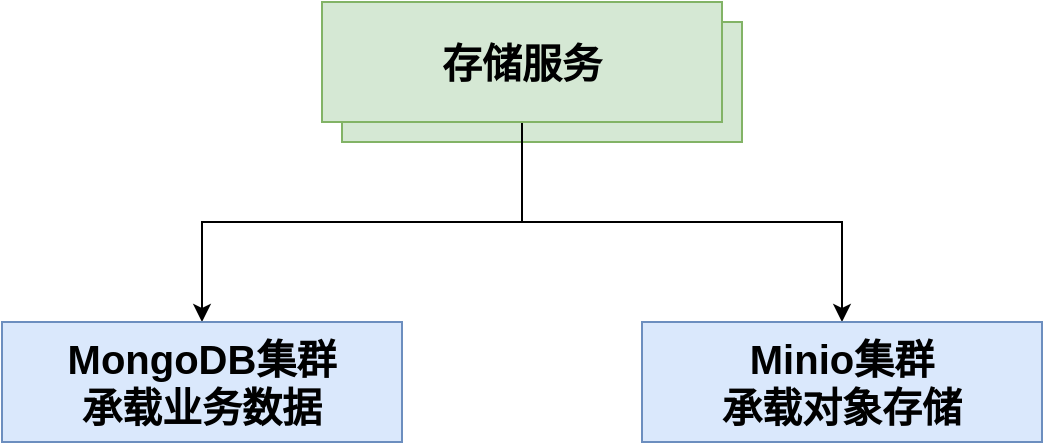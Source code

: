 <mxfile version="11.1.4" type="device"><diagram id="G4bWBQ9KmX_OVODt63YT" name="存储业务示意图"><mxGraphModel dx="1086" dy="808" grid="1" gridSize="10" guides="1" tooltips="1" connect="1" arrows="1" fold="1" page="1" pageScale="1" pageWidth="827" pageHeight="1169" math="0" shadow="0"><root><mxCell id="YS5It0yasbeYNUYXWlUj-0"/><mxCell id="YS5It0yasbeYNUYXWlUj-1" parent="YS5It0yasbeYNUYXWlUj-0"/><mxCell id="FP1hr6KhY_XEvuEaJJSG-5" value="存储服务" style="rounded=0;whiteSpace=wrap;html=1;fontStyle=1;fontSize=20;fillColor=#d5e8d4;strokeColor=#82b366;" vertex="1" parent="YS5It0yasbeYNUYXWlUj-1"><mxGeometry x="250" y="210" width="200" height="60" as="geometry"/></mxCell><mxCell id="FP1hr6KhY_XEvuEaJJSG-3" style="edgeStyle=orthogonalEdgeStyle;rounded=0;orthogonalLoop=1;jettySize=auto;html=1;exitX=0.5;exitY=1;exitDx=0;exitDy=0;entryX=0.5;entryY=0;entryDx=0;entryDy=0;fontSize=20;" edge="1" parent="YS5It0yasbeYNUYXWlUj-1" source="FP1hr6KhY_XEvuEaJJSG-0" target="FP1hr6KhY_XEvuEaJJSG-1"><mxGeometry relative="1" as="geometry"/></mxCell><mxCell id="FP1hr6KhY_XEvuEaJJSG-4" style="edgeStyle=orthogonalEdgeStyle;rounded=0;orthogonalLoop=1;jettySize=auto;html=1;exitX=0.5;exitY=1;exitDx=0;exitDy=0;fontSize=20;" edge="1" parent="YS5It0yasbeYNUYXWlUj-1" source="FP1hr6KhY_XEvuEaJJSG-0" target="FP1hr6KhY_XEvuEaJJSG-2"><mxGeometry relative="1" as="geometry"/></mxCell><mxCell id="FP1hr6KhY_XEvuEaJJSG-0" value="存储服务" style="rounded=0;whiteSpace=wrap;html=1;fontStyle=1;fontSize=20;fillColor=#d5e8d4;strokeColor=#82b366;" vertex="1" parent="YS5It0yasbeYNUYXWlUj-1"><mxGeometry x="240" y="200" width="200" height="60" as="geometry"/></mxCell><mxCell id="FP1hr6KhY_XEvuEaJJSG-1" value="MongoDB集群&lt;br style=&quot;font-size: 20px&quot;&gt;承载业务数据" style="rounded=0;whiteSpace=wrap;html=1;fontStyle=1;fontSize=20;fillColor=#dae8fc;strokeColor=#6c8ebf;" vertex="1" parent="YS5It0yasbeYNUYXWlUj-1"><mxGeometry x="80" y="360" width="200" height="60" as="geometry"/></mxCell><mxCell id="FP1hr6KhY_XEvuEaJJSG-2" value="Minio集群&lt;br style=&quot;font-size: 20px;&quot;&gt;承载对象存储" style="rounded=0;whiteSpace=wrap;html=1;fontStyle=1;fontSize=20;fillColor=#dae8fc;strokeColor=#6c8ebf;" vertex="1" parent="YS5It0yasbeYNUYXWlUj-1"><mxGeometry x="400" y="360" width="200" height="60" as="geometry"/></mxCell></root></mxGraphModel></diagram><diagram id="nyzzNNWqmZ5mI4QEIZFL" name="存储功能图"><mxGraphModel dx="1086" dy="808" grid="1" gridSize="10" guides="1" tooltips="1" connect="1" arrows="1" fold="1" page="1" pageScale="1" pageWidth="827" pageHeight="1169" math="0" shadow="0"><root><mxCell id="1bt5FC6uXTFl_-FDxdfS-0"/><mxCell id="1bt5FC6uXTFl_-FDxdfS-1" parent="1bt5FC6uXTFl_-FDxdfS-0"/><mxCell id="v7ilvxwStK7RIsuD0TLw-2" value="" style="edgeStyle=orthogonalEdgeStyle;rounded=0;orthogonalLoop=1;jettySize=auto;html=1;fontSize=20;" edge="1" parent="1bt5FC6uXTFl_-FDxdfS-1" source="v7ilvxwStK7RIsuD0TLw-0" target="v7ilvxwStK7RIsuD0TLw-1"><mxGeometry relative="1" as="geometry"/></mxCell><mxCell id="v7ilvxwStK7RIsuD0TLw-4" value="" style="edgeStyle=orthogonalEdgeStyle;rounded=0;orthogonalLoop=1;jettySize=auto;html=1;fontSize=20;" edge="1" parent="1bt5FC6uXTFl_-FDxdfS-1" source="v7ilvxwStK7RIsuD0TLw-0" target="v7ilvxwStK7RIsuD0TLw-3"><mxGeometry relative="1" as="geometry"/></mxCell><mxCell id="v7ilvxwStK7RIsuD0TLw-6" value="" style="edgeStyle=orthogonalEdgeStyle;rounded=0;orthogonalLoop=1;jettySize=auto;html=1;fontSize=20;" edge="1" parent="1bt5FC6uXTFl_-FDxdfS-1" source="v7ilvxwStK7RIsuD0TLw-0" target="v7ilvxwStK7RIsuD0TLw-5"><mxGeometry relative="1" as="geometry"/></mxCell><mxCell id="v7ilvxwStK7RIsuD0TLw-8" value="" style="edgeStyle=orthogonalEdgeStyle;rounded=0;orthogonalLoop=1;jettySize=auto;html=1;fontSize=20;" edge="1" parent="1bt5FC6uXTFl_-FDxdfS-1" source="v7ilvxwStK7RIsuD0TLw-0" target="v7ilvxwStK7RIsuD0TLw-7"><mxGeometry relative="1" as="geometry"/></mxCell><mxCell id="v7ilvxwStK7RIsuD0TLw-10" value="" style="edgeStyle=orthogonalEdgeStyle;rounded=0;orthogonalLoop=1;jettySize=auto;html=1;fontSize=20;" edge="1" parent="1bt5FC6uXTFl_-FDxdfS-1" source="v7ilvxwStK7RIsuD0TLw-0" target="v7ilvxwStK7RIsuD0TLw-9"><mxGeometry relative="1" as="geometry"/></mxCell><mxCell id="v7ilvxwStK7RIsuD0TLw-12" value="" style="edgeStyle=orthogonalEdgeStyle;rounded=0;orthogonalLoop=1;jettySize=auto;html=1;fontSize=20;" edge="1" parent="1bt5FC6uXTFl_-FDxdfS-1" source="v7ilvxwStK7RIsuD0TLw-0" target="v7ilvxwStK7RIsuD0TLw-11"><mxGeometry relative="1" as="geometry"/></mxCell><mxCell id="v7ilvxwStK7RIsuD0TLw-0" value="存储服务" style="rounded=0;whiteSpace=wrap;html=1;fontStyle=1;fontSize=20;" vertex="1" parent="1bt5FC6uXTFl_-FDxdfS-1"><mxGeometry x="280" y="120" width="200" height="60" as="geometry"/></mxCell><mxCell id="v7ilvxwStK7RIsuD0TLw-11" value="数据归档" style="rounded=0;whiteSpace=wrap;html=1;fontStyle=1;fontSize=20;direction=south;" vertex="1" parent="1bt5FC6uXTFl_-FDxdfS-1"><mxGeometry x="640" y="240" width="60" height="200" as="geometry"/></mxCell><mxCell id="v7ilvxwStK7RIsuD0TLw-9" value="文件转换" style="rounded=0;whiteSpace=wrap;html=1;fontStyle=1;fontSize=20;direction=south;" vertex="1" parent="1bt5FC6uXTFl_-FDxdfS-1"><mxGeometry x="400" y="240" width="60" height="200" as="geometry"/></mxCell><mxCell id="v7ilvxwStK7RIsuD0TLw-7" value="文件下载" style="rounded=0;whiteSpace=wrap;html=1;fontStyle=1;fontSize=20;direction=south;" vertex="1" parent="1bt5FC6uXTFl_-FDxdfS-1"><mxGeometry x="280" y="240" width="60" height="200" as="geometry"/></mxCell><mxCell id="v7ilvxwStK7RIsuD0TLw-5" value="文件访问控制" style="rounded=0;whiteSpace=wrap;html=1;fontStyle=1;fontSize=20;direction=south;" vertex="1" parent="1bt5FC6uXTFl_-FDxdfS-1"><mxGeometry x="160" y="240" width="60" height="200" as="geometry"/></mxCell><mxCell id="v7ilvxwStK7RIsuD0TLw-3" value="文件上传" style="rounded=0;whiteSpace=wrap;html=1;fontStyle=1;fontSize=20;direction=south;" vertex="1" parent="1bt5FC6uXTFl_-FDxdfS-1"><mxGeometry x="40" y="240" width="60" height="200" as="geometry"/></mxCell><mxCell id="v7ilvxwStK7RIsuD0TLw-1" value="应用授权管理" style="rounded=0;whiteSpace=wrap;html=1;fontStyle=1;fontSize=20;direction=south;" vertex="1" parent="1bt5FC6uXTFl_-FDxdfS-1"><mxGeometry x="520" y="240" width="60" height="200" as="geometry"/></mxCell></root></mxGraphModel></diagram><diagram id="iNOElur3aFZscn5vyw_o" name="业务流程图"><mxGraphModel dx="1086" dy="808" grid="1" gridSize="10" guides="1" tooltips="1" connect="1" arrows="1" fold="1" page="1" pageScale="1" pageWidth="827" pageHeight="1169" math="0" shadow="0"><root><mxCell id="tLYjw_-631BmuIPJWyob-0"/><mxCell id="tLYjw_-631BmuIPJWyob-1" parent="tLYjw_-631BmuIPJWyob-0"/><mxCell id="Xz78VgAxIU0gLpf6Q1Fv-2" value="" style="edgeStyle=orthogonalEdgeStyle;rounded=0;orthogonalLoop=1;jettySize=auto;html=1;fontSize=20;" edge="1" parent="tLYjw_-631BmuIPJWyob-1" source="Xz78VgAxIU0gLpf6Q1Fv-0" target="Xz78VgAxIU0gLpf6Q1Fv-1"><mxGeometry relative="1" as="geometry"/></mxCell><mxCell id="Xz78VgAxIU0gLpf6Q1Fv-0" value="调用者&lt;br&gt;按照协议上传文件" style="rounded=0;whiteSpace=wrap;html=1;fontSize=20;fontStyle=1" vertex="1" parent="tLYjw_-631BmuIPJWyob-1"><mxGeometry x="280" y="120" width="200" height="60" as="geometry"/></mxCell><mxCell id="Xz78VgAxIU0gLpf6Q1Fv-4" value="" style="edgeStyle=orthogonalEdgeStyle;rounded=0;orthogonalLoop=1;jettySize=auto;html=1;fontSize=20;" edge="1" parent="tLYjw_-631BmuIPJWyob-1" source="Xz78VgAxIU0gLpf6Q1Fv-1" target="Xz78VgAxIU0gLpf6Q1Fv-3"><mxGeometry relative="1" as="geometry"/></mxCell><mxCell id="Xz78VgAxIU0gLpf6Q1Fv-1" value="存储至对象存储服务" style="rounded=0;whiteSpace=wrap;html=1;fontSize=20;fontStyle=1" vertex="1" parent="tLYjw_-631BmuIPJWyob-1"><mxGeometry x="280" y="260" width="200" height="60" as="geometry"/></mxCell><mxCell id="Xz78VgAxIU0gLpf6Q1Fv-5" style="edgeStyle=orthogonalEdgeStyle;rounded=0;orthogonalLoop=1;jettySize=auto;html=1;exitX=1;exitY=0.5;exitDx=0;exitDy=0;entryX=1;entryY=0.5;entryDx=0;entryDy=0;fontSize=20;" edge="1" parent="tLYjw_-631BmuIPJWyob-1" source="Xz78VgAxIU0gLpf6Q1Fv-3" target="Xz78VgAxIU0gLpf6Q1Fv-0"><mxGeometry relative="1" as="geometry"/></mxCell><mxCell id="Xz78VgAxIU0gLpf6Q1Fv-3" value="记录业务数据" style="rounded=0;whiteSpace=wrap;html=1;fontSize=20;fontStyle=1" vertex="1" parent="tLYjw_-631BmuIPJWyob-1"><mxGeometry x="280" y="400" width="200" height="60" as="geometry"/></mxCell></root></mxGraphModel></diagram></mxfile>